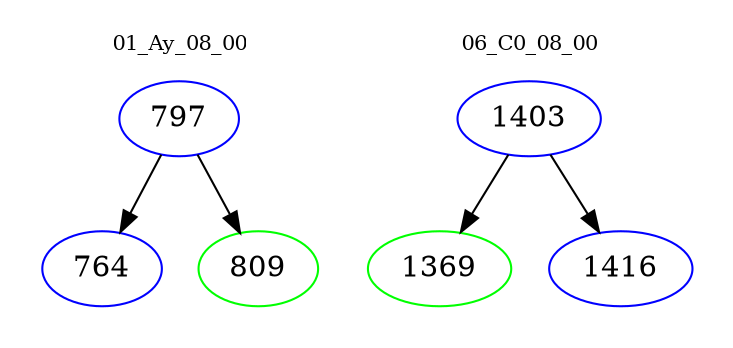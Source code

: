 digraph{
subgraph cluster_0 {
color = white
label = "01_Ay_08_00";
fontsize=10;
T0_797 [label="797", color="blue"]
T0_797 -> T0_764 [color="black"]
T0_764 [label="764", color="blue"]
T0_797 -> T0_809 [color="black"]
T0_809 [label="809", color="green"]
}
subgraph cluster_1 {
color = white
label = "06_C0_08_00";
fontsize=10;
T1_1403 [label="1403", color="blue"]
T1_1403 -> T1_1369 [color="black"]
T1_1369 [label="1369", color="green"]
T1_1403 -> T1_1416 [color="black"]
T1_1416 [label="1416", color="blue"]
}
}
